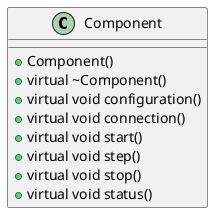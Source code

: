 @startuml

class Component {
  + Component()
  + virtual ~Component()
  + virtual void configuration()
  + virtual void connection()
  + virtual void start()
  + virtual void step()
  + virtual void stop()
  + virtual void status()
}


@enduml